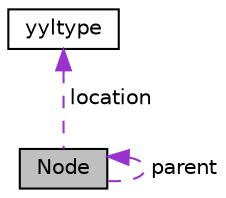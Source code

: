 digraph "Node"
{
  edge [fontname="Helvetica",fontsize="10",labelfontname="Helvetica",labelfontsize="10"];
  node [fontname="Helvetica",fontsize="10",shape=record];
  Node56 [label="Node",height=0.2,width=0.4,color="black", fillcolor="grey75", style="filled", fontcolor="black"];
  Node56 -> Node56 [dir="back",color="darkorchid3",fontsize="10",style="dashed",label=" parent" ,fontname="Helvetica"];
  Node57 -> Node56 [dir="back",color="darkorchid3",fontsize="10",style="dashed",label=" location" ,fontname="Helvetica"];
  Node57 [label="yyltype",height=0.2,width=0.4,color="black", fillcolor="white", style="filled",URL="$structyyltype.html"];
}
